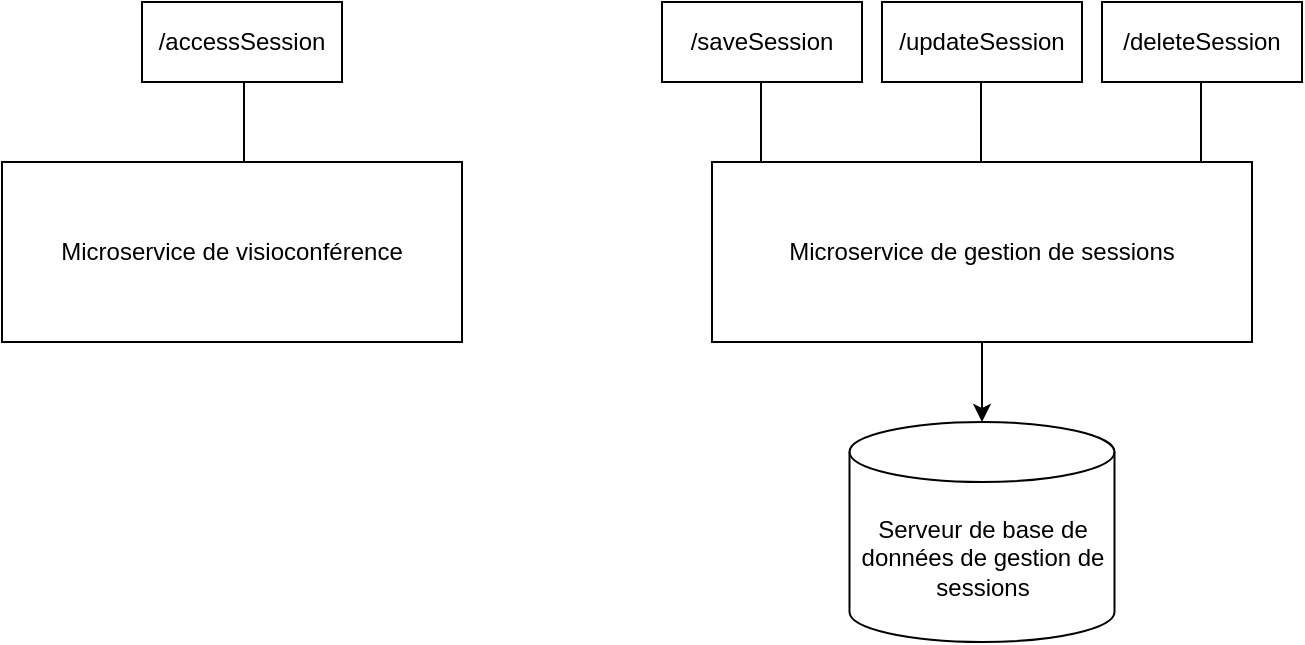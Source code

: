 <mxfile version="17.5.0" type="github">
  <diagram id="cRJMM40CJe79zqzZw_mR" name="Page-1">
    <mxGraphModel dx="1422" dy="681" grid="1" gridSize="10" guides="1" tooltips="1" connect="1" arrows="1" fold="1" page="1" pageScale="1" pageWidth="827" pageHeight="1169" math="0" shadow="0">
      <root>
        <mxCell id="0" />
        <mxCell id="1" parent="0" />
        <mxCell id="CNSOVZ5Ffk4rTk_nyZbC-1" value="Microservice de visioconférence" style="rounded=0;whiteSpace=wrap;html=1;" vertex="1" parent="1">
          <mxGeometry x="120" y="320" width="230" height="90" as="geometry" />
        </mxCell>
        <mxCell id="CNSOVZ5Ffk4rTk_nyZbC-2" value="Microservice de gestion de sessions" style="rounded=0;whiteSpace=wrap;html=1;" vertex="1" parent="1">
          <mxGeometry x="475" y="320" width="270" height="90" as="geometry" />
        </mxCell>
        <mxCell id="CNSOVZ5Ffk4rTk_nyZbC-3" value="Serveur de base de données de gestion de sessions" style="shape=cylinder3;whiteSpace=wrap;html=1;boundedLbl=1;backgroundOutline=1;size=15;" vertex="1" parent="1">
          <mxGeometry x="543.75" y="450" width="132.5" height="110" as="geometry" />
        </mxCell>
        <mxCell id="CNSOVZ5Ffk4rTk_nyZbC-4" value="" style="endArrow=classic;html=1;rounded=0;entryX=0.5;entryY=0;entryDx=0;entryDy=0;entryPerimeter=0;exitX=0.5;exitY=1;exitDx=0;exitDy=0;" edge="1" parent="1" source="CNSOVZ5Ffk4rTk_nyZbC-2" target="CNSOVZ5Ffk4rTk_nyZbC-3">
          <mxGeometry width="50" height="50" relative="1" as="geometry">
            <mxPoint x="380" y="530" as="sourcePoint" />
            <mxPoint x="430" y="480" as="targetPoint" />
          </mxGeometry>
        </mxCell>
        <mxCell id="CNSOVZ5Ffk4rTk_nyZbC-7" value="" style="endArrow=none;html=1;rounded=0;exitX=0.25;exitY=0;exitDx=0;exitDy=0;" edge="1" parent="1">
          <mxGeometry width="50" height="50" relative="1" as="geometry">
            <mxPoint x="241" y="320" as="sourcePoint" />
            <mxPoint x="241" y="280" as="targetPoint" />
          </mxGeometry>
        </mxCell>
        <mxCell id="CNSOVZ5Ffk4rTk_nyZbC-9" value="/accessSession" style="whiteSpace=wrap;html=1;align=center;" vertex="1" parent="1">
          <mxGeometry x="190" y="240" width="100" height="40" as="geometry" />
        </mxCell>
        <mxCell id="CNSOVZ5Ffk4rTk_nyZbC-11" value="" style="endArrow=none;html=1;rounded=0;exitX=0.25;exitY=0;exitDx=0;exitDy=0;" edge="1" parent="1">
          <mxGeometry width="50" height="50" relative="1" as="geometry">
            <mxPoint x="609.5" y="320" as="sourcePoint" />
            <mxPoint x="609.5" y="280" as="targetPoint" />
          </mxGeometry>
        </mxCell>
        <mxCell id="CNSOVZ5Ffk4rTk_nyZbC-12" value="/updateSession" style="whiteSpace=wrap;html=1;align=center;" vertex="1" parent="1">
          <mxGeometry x="560" y="240" width="100" height="40" as="geometry" />
        </mxCell>
        <mxCell id="CNSOVZ5Ffk4rTk_nyZbC-14" value="" style="endArrow=none;html=1;rounded=0;exitX=0.25;exitY=0;exitDx=0;exitDy=0;" edge="1" parent="1">
          <mxGeometry width="50" height="50" relative="1" as="geometry">
            <mxPoint x="719.5" y="320" as="sourcePoint" />
            <mxPoint x="719.5" y="280" as="targetPoint" />
          </mxGeometry>
        </mxCell>
        <mxCell id="CNSOVZ5Ffk4rTk_nyZbC-15" value="/deleteSession" style="whiteSpace=wrap;html=1;align=center;" vertex="1" parent="1">
          <mxGeometry x="670" y="240" width="100" height="40" as="geometry" />
        </mxCell>
        <mxCell id="CNSOVZ5Ffk4rTk_nyZbC-17" value="" style="endArrow=none;html=1;rounded=0;exitX=0.25;exitY=0;exitDx=0;exitDy=0;" edge="1" parent="1">
          <mxGeometry width="50" height="50" relative="1" as="geometry">
            <mxPoint x="499.5" y="320" as="sourcePoint" />
            <mxPoint x="499.5" y="280" as="targetPoint" />
          </mxGeometry>
        </mxCell>
        <mxCell id="CNSOVZ5Ffk4rTk_nyZbC-18" value="/saveSession" style="whiteSpace=wrap;html=1;align=center;" vertex="1" parent="1">
          <mxGeometry x="450" y="240" width="100" height="40" as="geometry" />
        </mxCell>
      </root>
    </mxGraphModel>
  </diagram>
</mxfile>

